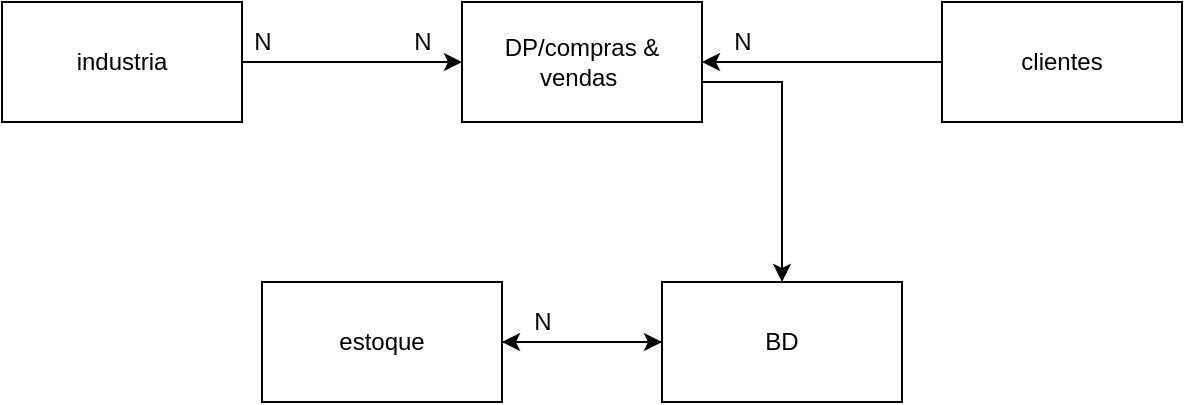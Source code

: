 <mxfile version="14.5.1" type="github"><diagram id="OFjV7hqSzXQCcCd3KyrS" name="Page-1"><mxGraphModel dx="2208" dy="764" grid="1" gridSize="10" guides="1" tooltips="1" connect="1" arrows="1" fold="1" page="1" pageScale="1" pageWidth="827" pageHeight="1169" math="0" shadow="0"><root><mxCell id="0"/><mxCell id="1" parent="0"/><mxCell id="GBfZuou_AEHNJcphY5SQ-5" value="" style="edgeStyle=orthogonalEdgeStyle;rounded=0;orthogonalLoop=1;jettySize=auto;html=1;" edge="1" parent="1" source="GBfZuou_AEHNJcphY5SQ-1" target="GBfZuou_AEHNJcphY5SQ-4"><mxGeometry relative="1" as="geometry"/></mxCell><mxCell id="GBfZuou_AEHNJcphY5SQ-1" value="BD" style="rounded=0;whiteSpace=wrap;html=1;" vertex="1" parent="1"><mxGeometry x="300" y="530" width="120" height="60" as="geometry"/></mxCell><mxCell id="GBfZuou_AEHNJcphY5SQ-10" value="" style="edgeStyle=orthogonalEdgeStyle;rounded=0;orthogonalLoop=1;jettySize=auto;html=1;" edge="1" parent="1" source="GBfZuou_AEHNJcphY5SQ-2" target="GBfZuou_AEHNJcphY5SQ-1"><mxGeometry relative="1" as="geometry"><Array as="points"><mxPoint x="360" y="430"/></Array></mxGeometry></mxCell><mxCell id="GBfZuou_AEHNJcphY5SQ-2" value="DP/compras &amp;amp;&lt;br&gt;vendas&amp;nbsp;" style="rounded=0;whiteSpace=wrap;html=1;" vertex="1" parent="1"><mxGeometry x="200" y="390" width="120" height="60" as="geometry"/></mxCell><mxCell id="GBfZuou_AEHNJcphY5SQ-11" value="" style="edgeStyle=orthogonalEdgeStyle;rounded=0;orthogonalLoop=1;jettySize=auto;html=1;" edge="1" parent="1" source="GBfZuou_AEHNJcphY5SQ-4" target="GBfZuou_AEHNJcphY5SQ-1"><mxGeometry relative="1" as="geometry"/></mxCell><mxCell id="GBfZuou_AEHNJcphY5SQ-4" value="estoque" style="rounded=0;whiteSpace=wrap;html=1;" vertex="1" parent="1"><mxGeometry x="100" y="530" width="120" height="60" as="geometry"/></mxCell><mxCell id="GBfZuou_AEHNJcphY5SQ-12" value="" style="edgeStyle=orthogonalEdgeStyle;rounded=0;orthogonalLoop=1;jettySize=auto;html=1;" edge="1" parent="1" source="GBfZuou_AEHNJcphY5SQ-6" target="GBfZuou_AEHNJcphY5SQ-2"><mxGeometry relative="1" as="geometry"/></mxCell><mxCell id="GBfZuou_AEHNJcphY5SQ-6" value="industria" style="rounded=0;whiteSpace=wrap;html=1;" vertex="1" parent="1"><mxGeometry x="-30" y="390" width="120" height="60" as="geometry"/></mxCell><mxCell id="GBfZuou_AEHNJcphY5SQ-19" value="" style="edgeStyle=orthogonalEdgeStyle;rounded=0;orthogonalLoop=1;jettySize=auto;html=1;" edge="1" parent="1" source="GBfZuou_AEHNJcphY5SQ-8" target="GBfZuou_AEHNJcphY5SQ-2"><mxGeometry relative="1" as="geometry"/></mxCell><mxCell id="GBfZuou_AEHNJcphY5SQ-8" value="clientes&lt;br&gt;" style="rounded=0;whiteSpace=wrap;html=1;" vertex="1" parent="1"><mxGeometry x="440" y="390" width="120" height="60" as="geometry"/></mxCell><mxCell id="GBfZuou_AEHNJcphY5SQ-13" value="N" style="text;html=1;align=center;verticalAlign=middle;resizable=0;points=[];autosize=1;" vertex="1" parent="1"><mxGeometry x="90" y="400" width="20" height="20" as="geometry"/></mxCell><mxCell id="GBfZuou_AEHNJcphY5SQ-14" value="N" style="text;html=1;align=center;verticalAlign=middle;resizable=0;points=[];autosize=1;" vertex="1" parent="1"><mxGeometry x="170" y="400" width="20" height="20" as="geometry"/></mxCell><mxCell id="GBfZuou_AEHNJcphY5SQ-17" value="N" style="text;html=1;align=center;verticalAlign=middle;resizable=0;points=[];autosize=1;" vertex="1" parent="1"><mxGeometry x="230" y="540" width="20" height="20" as="geometry"/></mxCell><mxCell id="GBfZuou_AEHNJcphY5SQ-18" value="N" style="text;html=1;align=center;verticalAlign=middle;resizable=0;points=[];autosize=1;" vertex="1" parent="1"><mxGeometry x="330" y="400" width="20" height="20" as="geometry"/></mxCell></root></mxGraphModel></diagram></mxfile>